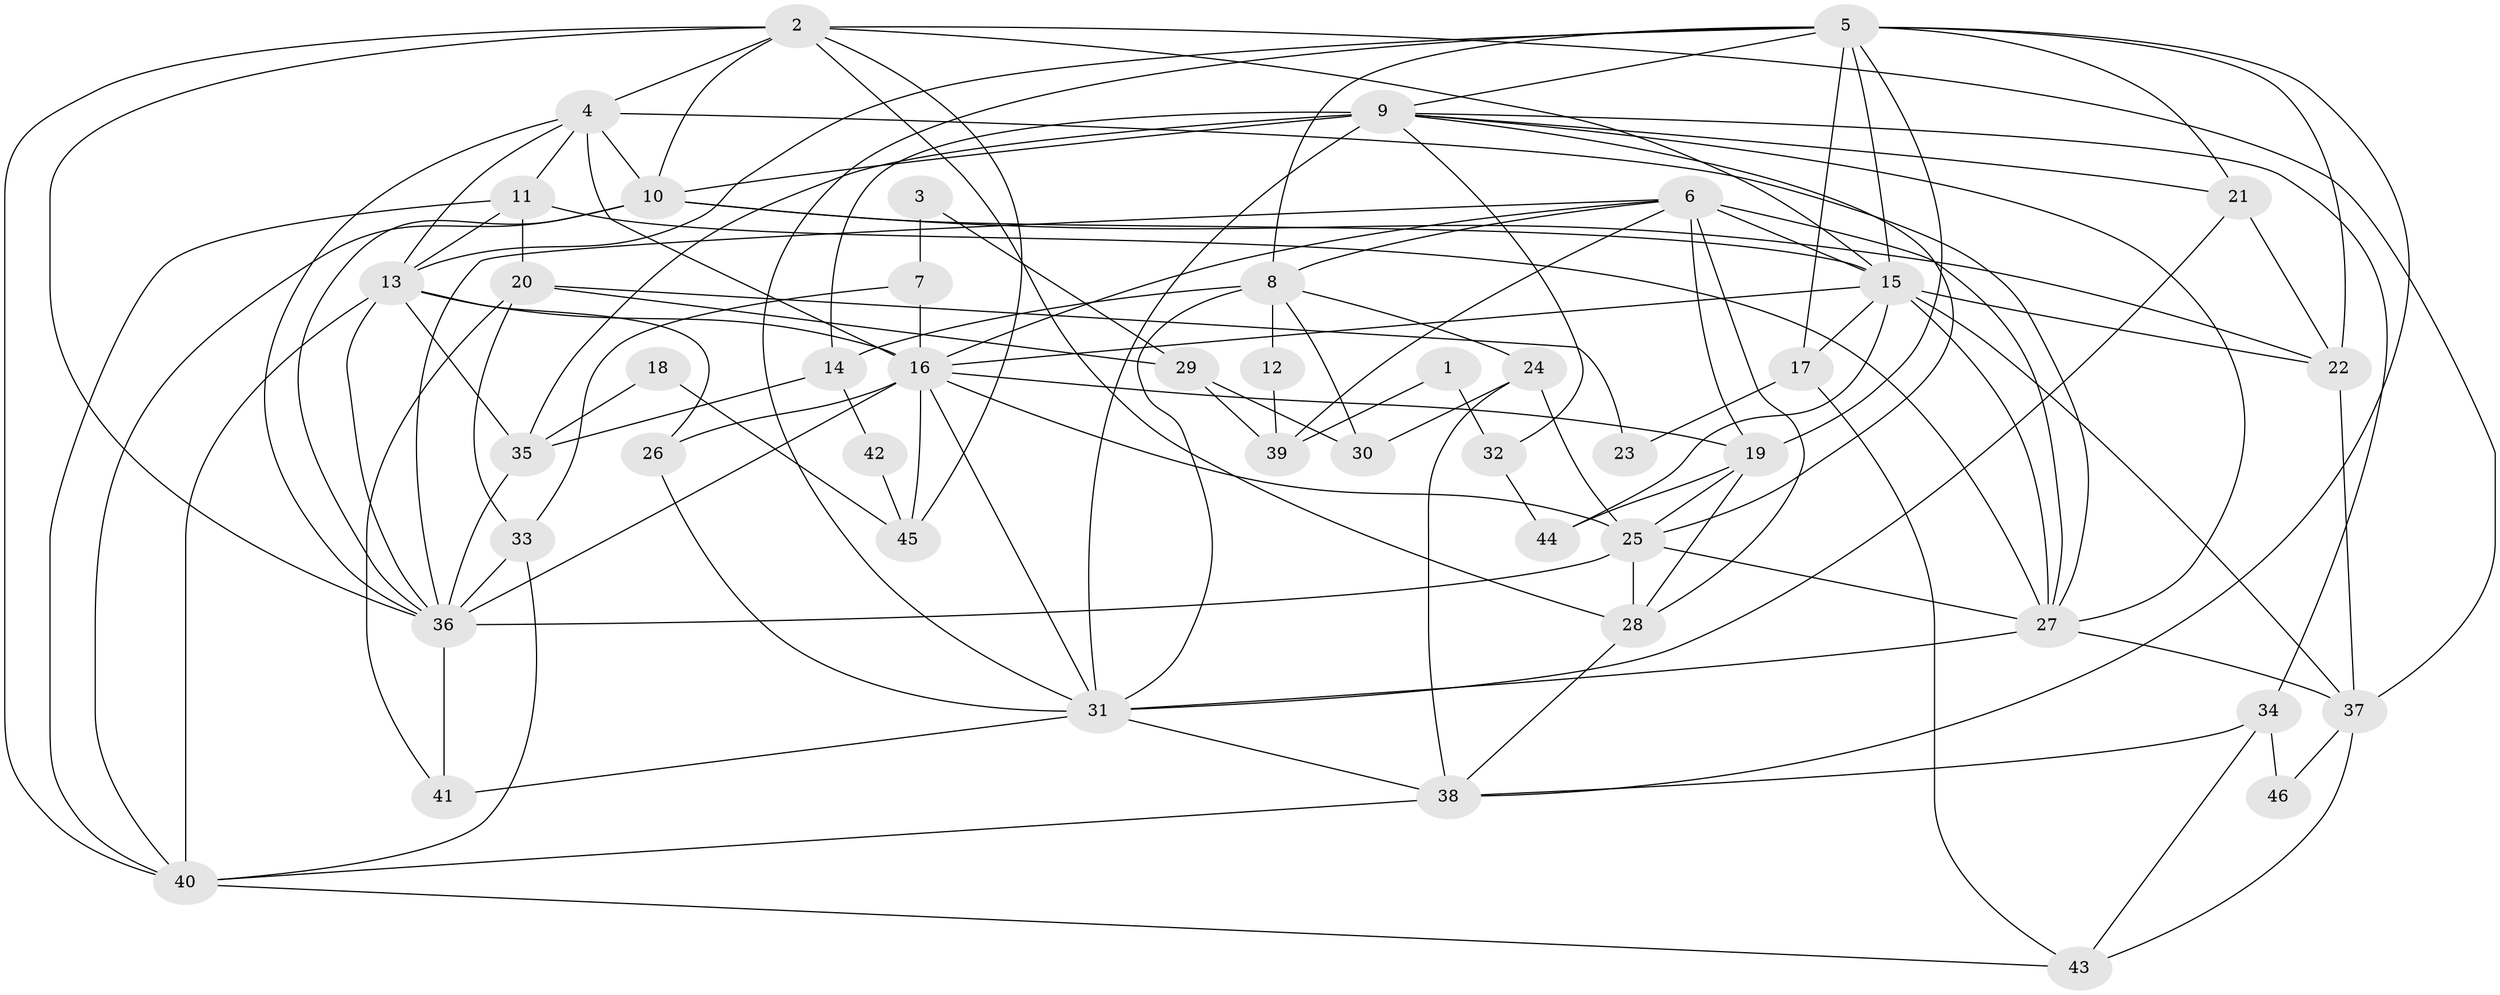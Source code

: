 // original degree distribution, {2: 0.11956521739130435, 7: 0.043478260869565216, 4: 0.2826086956521739, 5: 0.21739130434782608, 3: 0.2608695652173913, 6: 0.07608695652173914}
// Generated by graph-tools (version 1.1) at 2025/50/03/04/25 22:50:55]
// undirected, 46 vertices, 121 edges
graph export_dot {
  node [color=gray90,style=filled];
  1;
  2;
  3;
  4;
  5;
  6;
  7;
  8;
  9;
  10;
  11;
  12;
  13;
  14;
  15;
  16;
  17;
  18;
  19;
  20;
  21;
  22;
  23;
  24;
  25;
  26;
  27;
  28;
  29;
  30;
  31;
  32;
  33;
  34;
  35;
  36;
  37;
  38;
  39;
  40;
  41;
  42;
  43;
  44;
  45;
  46;
  1 -- 32 [weight=1.0];
  1 -- 39 [weight=1.0];
  2 -- 4 [weight=1.0];
  2 -- 10 [weight=2.0];
  2 -- 15 [weight=2.0];
  2 -- 28 [weight=1.0];
  2 -- 36 [weight=1.0];
  2 -- 37 [weight=1.0];
  2 -- 40 [weight=1.0];
  2 -- 45 [weight=1.0];
  3 -- 7 [weight=1.0];
  3 -- 29 [weight=1.0];
  4 -- 10 [weight=1.0];
  4 -- 11 [weight=1.0];
  4 -- 13 [weight=1.0];
  4 -- 16 [weight=1.0];
  4 -- 27 [weight=1.0];
  4 -- 36 [weight=1.0];
  5 -- 8 [weight=1.0];
  5 -- 9 [weight=1.0];
  5 -- 13 [weight=1.0];
  5 -- 15 [weight=1.0];
  5 -- 17 [weight=1.0];
  5 -- 19 [weight=1.0];
  5 -- 21 [weight=1.0];
  5 -- 22 [weight=1.0];
  5 -- 31 [weight=2.0];
  5 -- 38 [weight=1.0];
  6 -- 8 [weight=1.0];
  6 -- 15 [weight=1.0];
  6 -- 16 [weight=1.0];
  6 -- 19 [weight=2.0];
  6 -- 27 [weight=1.0];
  6 -- 28 [weight=1.0];
  6 -- 36 [weight=1.0];
  6 -- 39 [weight=2.0];
  7 -- 16 [weight=1.0];
  7 -- 33 [weight=1.0];
  8 -- 12 [weight=1.0];
  8 -- 14 [weight=1.0];
  8 -- 24 [weight=4.0];
  8 -- 30 [weight=1.0];
  8 -- 31 [weight=1.0];
  9 -- 10 [weight=1.0];
  9 -- 14 [weight=2.0];
  9 -- 21 [weight=1.0];
  9 -- 25 [weight=1.0];
  9 -- 27 [weight=1.0];
  9 -- 31 [weight=1.0];
  9 -- 32 [weight=1.0];
  9 -- 34 [weight=1.0];
  9 -- 35 [weight=2.0];
  10 -- 15 [weight=1.0];
  10 -- 22 [weight=1.0];
  10 -- 36 [weight=1.0];
  10 -- 40 [weight=1.0];
  11 -- 13 [weight=1.0];
  11 -- 20 [weight=1.0];
  11 -- 27 [weight=1.0];
  11 -- 40 [weight=1.0];
  12 -- 39 [weight=1.0];
  13 -- 16 [weight=1.0];
  13 -- 26 [weight=1.0];
  13 -- 35 [weight=1.0];
  13 -- 36 [weight=1.0];
  13 -- 40 [weight=1.0];
  14 -- 35 [weight=1.0];
  14 -- 42 [weight=1.0];
  15 -- 16 [weight=2.0];
  15 -- 17 [weight=1.0];
  15 -- 22 [weight=1.0];
  15 -- 27 [weight=2.0];
  15 -- 37 [weight=1.0];
  15 -- 44 [weight=1.0];
  16 -- 19 [weight=1.0];
  16 -- 25 [weight=1.0];
  16 -- 26 [weight=1.0];
  16 -- 31 [weight=1.0];
  16 -- 36 [weight=1.0];
  16 -- 45 [weight=1.0];
  17 -- 23 [weight=1.0];
  17 -- 43 [weight=1.0];
  18 -- 35 [weight=1.0];
  18 -- 45 [weight=1.0];
  19 -- 25 [weight=1.0];
  19 -- 28 [weight=1.0];
  19 -- 44 [weight=1.0];
  20 -- 23 [weight=1.0];
  20 -- 29 [weight=1.0];
  20 -- 33 [weight=1.0];
  20 -- 41 [weight=1.0];
  21 -- 22 [weight=1.0];
  21 -- 31 [weight=1.0];
  22 -- 37 [weight=1.0];
  24 -- 25 [weight=1.0];
  24 -- 30 [weight=1.0];
  24 -- 38 [weight=1.0];
  25 -- 27 [weight=1.0];
  25 -- 28 [weight=1.0];
  25 -- 36 [weight=2.0];
  26 -- 31 [weight=1.0];
  27 -- 31 [weight=1.0];
  27 -- 37 [weight=1.0];
  28 -- 38 [weight=1.0];
  29 -- 30 [weight=1.0];
  29 -- 39 [weight=1.0];
  31 -- 38 [weight=1.0];
  31 -- 41 [weight=1.0];
  32 -- 44 [weight=1.0];
  33 -- 36 [weight=1.0];
  33 -- 40 [weight=1.0];
  34 -- 38 [weight=1.0];
  34 -- 43 [weight=1.0];
  34 -- 46 [weight=1.0];
  35 -- 36 [weight=1.0];
  36 -- 41 [weight=1.0];
  37 -- 43 [weight=1.0];
  37 -- 46 [weight=1.0];
  38 -- 40 [weight=1.0];
  40 -- 43 [weight=1.0];
  42 -- 45 [weight=1.0];
}

